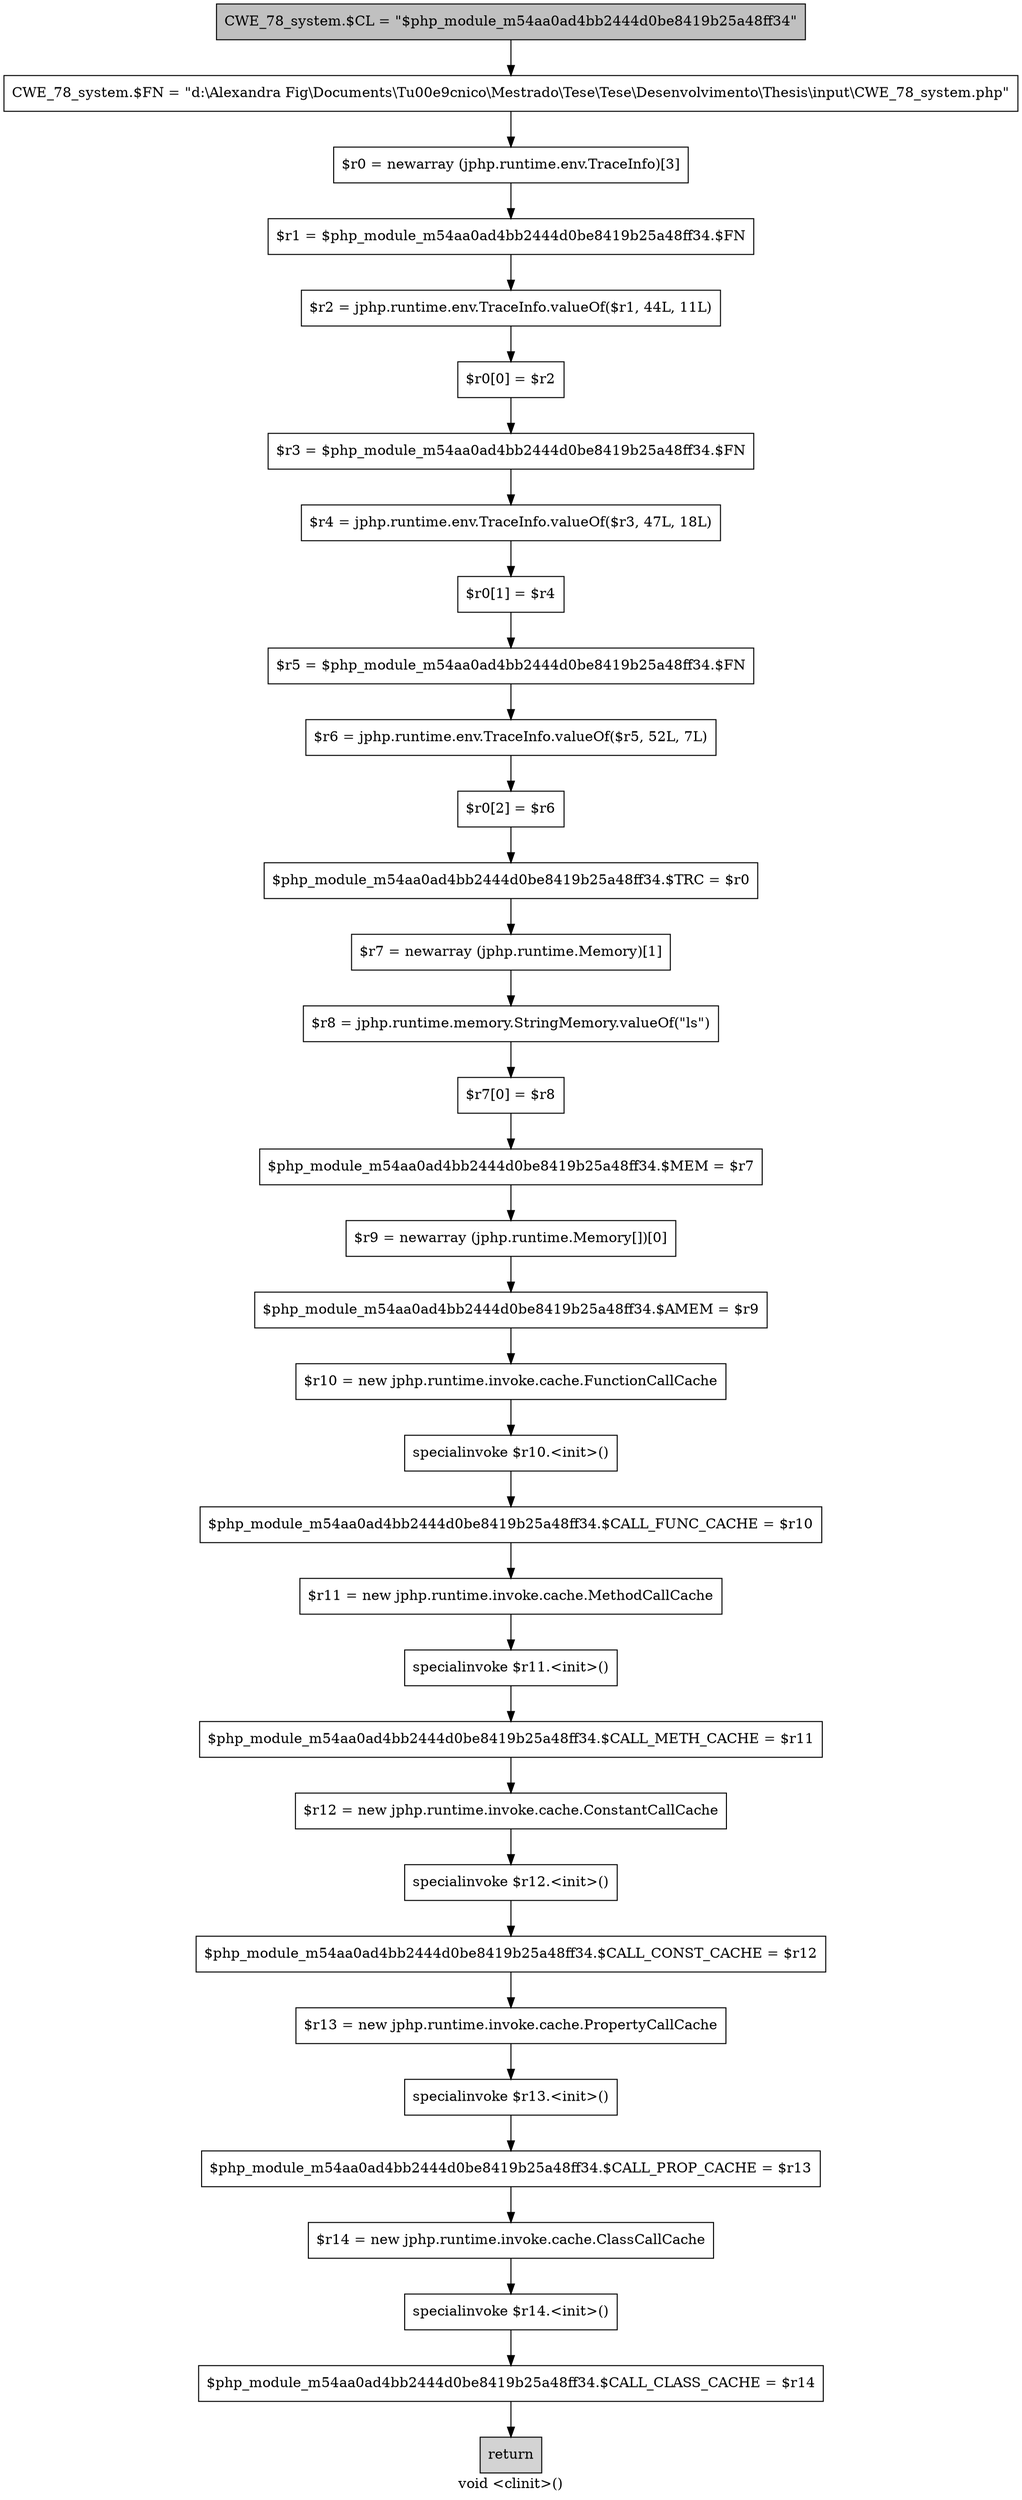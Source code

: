 digraph "void <clinit>()" {
    label="void <clinit>()";
    node [shape=box];
    "0" [style=filled,fillcolor=gray,label="CWE_78_system.$CL = \"$php_module_m54aa0ad4bb2444d0be8419b25a48ff34\"",];
    "1" [label="CWE_78_system.$FN = \"d:\\Alexandra Fig\\Documents\\T\u00e9cnico\\Mestrado\\Tese\\Tese\\Desenvolvimento\\Thesis\\input\\CWE_78_system.php\"",];
    "0"->"1";
    "2" [label="$r0 = newarray (jphp.runtime.env.TraceInfo)[3]",];
    "1"->"2";
    "3" [label="$r1 = $php_module_m54aa0ad4bb2444d0be8419b25a48ff34.$FN",];
    "2"->"3";
    "4" [label="$r2 = jphp.runtime.env.TraceInfo.valueOf($r1, 44L, 11L)",];
    "3"->"4";
    "5" [label="$r0[0] = $r2",];
    "4"->"5";
    "6" [label="$r3 = $php_module_m54aa0ad4bb2444d0be8419b25a48ff34.$FN",];
    "5"->"6";
    "7" [label="$r4 = jphp.runtime.env.TraceInfo.valueOf($r3, 47L, 18L)",];
    "6"->"7";
    "8" [label="$r0[1] = $r4",];
    "7"->"8";
    "9" [label="$r5 = $php_module_m54aa0ad4bb2444d0be8419b25a48ff34.$FN",];
    "8"->"9";
    "10" [label="$r6 = jphp.runtime.env.TraceInfo.valueOf($r5, 52L, 7L)",];
    "9"->"10";
    "11" [label="$r0[2] = $r6",];
    "10"->"11";
    "12" [label="$php_module_m54aa0ad4bb2444d0be8419b25a48ff34.$TRC = $r0",];
    "11"->"12";
    "13" [label="$r7 = newarray (jphp.runtime.Memory)[1]",];
    "12"->"13";
    "14" [label="$r8 = jphp.runtime.memory.StringMemory.valueOf(\"ls\")",];
    "13"->"14";
    "15" [label="$r7[0] = $r8",];
    "14"->"15";
    "16" [label="$php_module_m54aa0ad4bb2444d0be8419b25a48ff34.$MEM = $r7",];
    "15"->"16";
    "17" [label="$r9 = newarray (jphp.runtime.Memory[])[0]",];
    "16"->"17";
    "18" [label="$php_module_m54aa0ad4bb2444d0be8419b25a48ff34.$AMEM = $r9",];
    "17"->"18";
    "19" [label="$r10 = new jphp.runtime.invoke.cache.FunctionCallCache",];
    "18"->"19";
    "20" [label="specialinvoke $r10.<init>()",];
    "19"->"20";
    "21" [label="$php_module_m54aa0ad4bb2444d0be8419b25a48ff34.$CALL_FUNC_CACHE = $r10",];
    "20"->"21";
    "22" [label="$r11 = new jphp.runtime.invoke.cache.MethodCallCache",];
    "21"->"22";
    "23" [label="specialinvoke $r11.<init>()",];
    "22"->"23";
    "24" [label="$php_module_m54aa0ad4bb2444d0be8419b25a48ff34.$CALL_METH_CACHE = $r11",];
    "23"->"24";
    "25" [label="$r12 = new jphp.runtime.invoke.cache.ConstantCallCache",];
    "24"->"25";
    "26" [label="specialinvoke $r12.<init>()",];
    "25"->"26";
    "27" [label="$php_module_m54aa0ad4bb2444d0be8419b25a48ff34.$CALL_CONST_CACHE = $r12",];
    "26"->"27";
    "28" [label="$r13 = new jphp.runtime.invoke.cache.PropertyCallCache",];
    "27"->"28";
    "29" [label="specialinvoke $r13.<init>()",];
    "28"->"29";
    "30" [label="$php_module_m54aa0ad4bb2444d0be8419b25a48ff34.$CALL_PROP_CACHE = $r13",];
    "29"->"30";
    "31" [label="$r14 = new jphp.runtime.invoke.cache.ClassCallCache",];
    "30"->"31";
    "32" [label="specialinvoke $r14.<init>()",];
    "31"->"32";
    "33" [label="$php_module_m54aa0ad4bb2444d0be8419b25a48ff34.$CALL_CLASS_CACHE = $r14",];
    "32"->"33";
    "34" [style=filled,fillcolor=lightgray,label="return",];
    "33"->"34";
}
